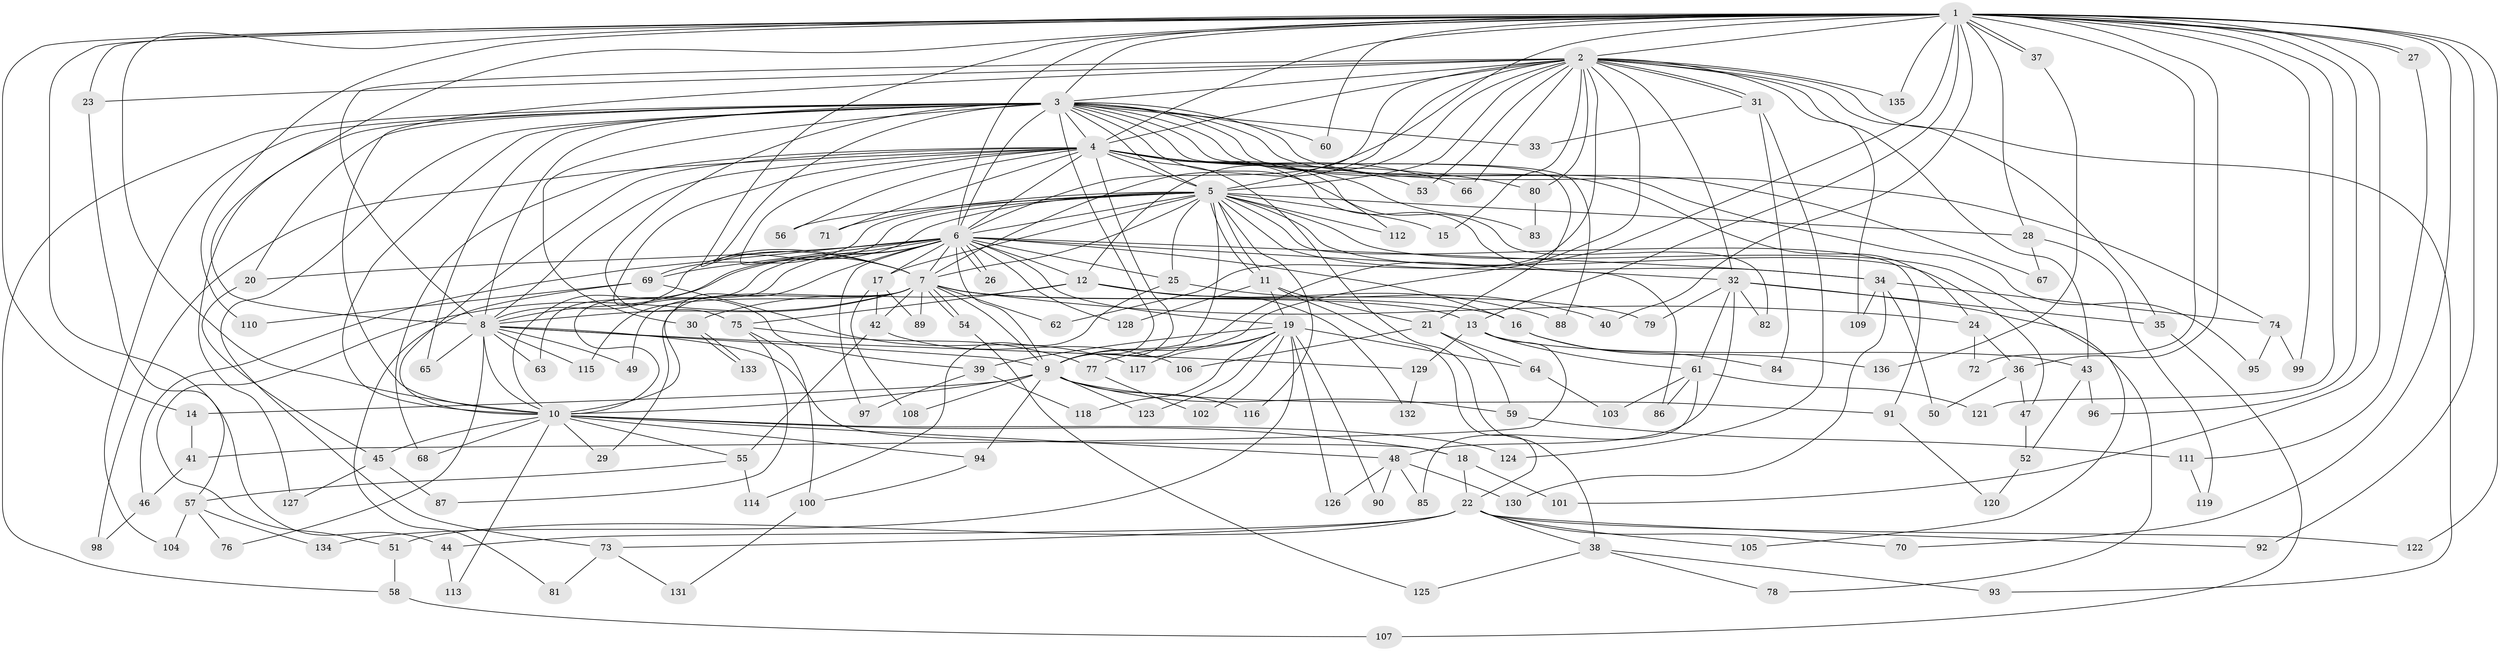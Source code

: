 // coarse degree distribution, {19: 0.014705882352941176, 20: 0.014705882352941176, 2: 0.5294117647058824, 4: 0.07352941176470588, 3: 0.11764705882352941, 10: 0.04411764705882353, 1: 0.11764705882352941, 5: 0.014705882352941176, 6: 0.014705882352941176, 9: 0.029411764705882353, 23: 0.014705882352941176, 21: 0.014705882352941176}
// Generated by graph-tools (version 1.1) at 2025/47/03/04/25 21:47:29]
// undirected, 136 vertices, 297 edges
graph export_dot {
graph [start="1"]
  node [color=gray90,style=filled];
  1;
  2;
  3;
  4;
  5;
  6;
  7;
  8;
  9;
  10;
  11;
  12;
  13;
  14;
  15;
  16;
  17;
  18;
  19;
  20;
  21;
  22;
  23;
  24;
  25;
  26;
  27;
  28;
  29;
  30;
  31;
  32;
  33;
  34;
  35;
  36;
  37;
  38;
  39;
  40;
  41;
  42;
  43;
  44;
  45;
  46;
  47;
  48;
  49;
  50;
  51;
  52;
  53;
  54;
  55;
  56;
  57;
  58;
  59;
  60;
  61;
  62;
  63;
  64;
  65;
  66;
  67;
  68;
  69;
  70;
  71;
  72;
  73;
  74;
  75;
  76;
  77;
  78;
  79;
  80;
  81;
  82;
  83;
  84;
  85;
  86;
  87;
  88;
  89;
  90;
  91;
  92;
  93;
  94;
  95;
  96;
  97;
  98;
  99;
  100;
  101;
  102;
  103;
  104;
  105;
  106;
  107;
  108;
  109;
  110;
  111;
  112;
  113;
  114;
  115;
  116;
  117;
  118;
  119;
  120;
  121;
  122;
  123;
  124;
  125;
  126;
  127;
  128;
  129;
  130;
  131;
  132;
  133;
  134;
  135;
  136;
  1 -- 2;
  1 -- 3;
  1 -- 4;
  1 -- 5;
  1 -- 6;
  1 -- 7;
  1 -- 8;
  1 -- 9;
  1 -- 10;
  1 -- 13;
  1 -- 14;
  1 -- 23;
  1 -- 27;
  1 -- 27;
  1 -- 28;
  1 -- 36;
  1 -- 37;
  1 -- 37;
  1 -- 40;
  1 -- 44;
  1 -- 60;
  1 -- 70;
  1 -- 72;
  1 -- 92;
  1 -- 96;
  1 -- 99;
  1 -- 101;
  1 -- 110;
  1 -- 121;
  1 -- 122;
  1 -- 135;
  2 -- 3;
  2 -- 4;
  2 -- 5;
  2 -- 6;
  2 -- 7;
  2 -- 8;
  2 -- 9;
  2 -- 10;
  2 -- 12;
  2 -- 15;
  2 -- 23;
  2 -- 31;
  2 -- 31;
  2 -- 32;
  2 -- 35;
  2 -- 43;
  2 -- 53;
  2 -- 62;
  2 -- 66;
  2 -- 80;
  2 -- 93;
  2 -- 109;
  2 -- 135;
  3 -- 4;
  3 -- 5;
  3 -- 6;
  3 -- 7;
  3 -- 8;
  3 -- 9;
  3 -- 10;
  3 -- 20;
  3 -- 21;
  3 -- 24;
  3 -- 30;
  3 -- 33;
  3 -- 58;
  3 -- 60;
  3 -- 65;
  3 -- 67;
  3 -- 73;
  3 -- 74;
  3 -- 75;
  3 -- 88;
  3 -- 95;
  3 -- 104;
  3 -- 112;
  3 -- 127;
  4 -- 5;
  4 -- 6;
  4 -- 7;
  4 -- 8;
  4 -- 9;
  4 -- 10;
  4 -- 38;
  4 -- 39;
  4 -- 53;
  4 -- 56;
  4 -- 66;
  4 -- 68;
  4 -- 71;
  4 -- 80;
  4 -- 82;
  4 -- 83;
  4 -- 86;
  4 -- 98;
  5 -- 6;
  5 -- 7;
  5 -- 8;
  5 -- 9;
  5 -- 10;
  5 -- 11;
  5 -- 11;
  5 -- 15;
  5 -- 17;
  5 -- 25;
  5 -- 28;
  5 -- 34;
  5 -- 47;
  5 -- 56;
  5 -- 69;
  5 -- 71;
  5 -- 91;
  5 -- 105;
  5 -- 112;
  5 -- 116;
  6 -- 7;
  6 -- 8;
  6 -- 9;
  6 -- 10;
  6 -- 12;
  6 -- 16;
  6 -- 17;
  6 -- 19;
  6 -- 20;
  6 -- 25;
  6 -- 26;
  6 -- 26;
  6 -- 29;
  6 -- 32;
  6 -- 34;
  6 -- 46;
  6 -- 63;
  6 -- 69;
  6 -- 97;
  6 -- 128;
  7 -- 8;
  7 -- 9;
  7 -- 10;
  7 -- 13;
  7 -- 16;
  7 -- 24;
  7 -- 42;
  7 -- 49;
  7 -- 51;
  7 -- 54;
  7 -- 54;
  7 -- 62;
  7 -- 79;
  7 -- 89;
  7 -- 115;
  8 -- 9;
  8 -- 10;
  8 -- 18;
  8 -- 49;
  8 -- 63;
  8 -- 65;
  8 -- 76;
  8 -- 115;
  8 -- 129;
  9 -- 10;
  9 -- 14;
  9 -- 59;
  9 -- 91;
  9 -- 94;
  9 -- 108;
  9 -- 116;
  9 -- 123;
  10 -- 18;
  10 -- 29;
  10 -- 45;
  10 -- 48;
  10 -- 55;
  10 -- 68;
  10 -- 94;
  10 -- 113;
  10 -- 124;
  11 -- 19;
  11 -- 21;
  11 -- 22;
  11 -- 128;
  12 -- 30;
  12 -- 75;
  12 -- 88;
  12 -- 132;
  13 -- 41;
  13 -- 43;
  13 -- 61;
  13 -- 129;
  14 -- 41;
  16 -- 84;
  16 -- 136;
  17 -- 42;
  17 -- 89;
  17 -- 108;
  18 -- 22;
  18 -- 101;
  19 -- 39;
  19 -- 64;
  19 -- 77;
  19 -- 90;
  19 -- 102;
  19 -- 117;
  19 -- 118;
  19 -- 123;
  19 -- 126;
  19 -- 134;
  20 -- 45;
  21 -- 59;
  21 -- 64;
  21 -- 106;
  22 -- 38;
  22 -- 44;
  22 -- 51;
  22 -- 70;
  22 -- 73;
  22 -- 92;
  22 -- 105;
  22 -- 122;
  23 -- 57;
  24 -- 36;
  24 -- 72;
  25 -- 40;
  25 -- 114;
  27 -- 111;
  28 -- 67;
  28 -- 119;
  30 -- 133;
  30 -- 133;
  31 -- 33;
  31 -- 84;
  31 -- 124;
  32 -- 35;
  32 -- 48;
  32 -- 61;
  32 -- 78;
  32 -- 79;
  32 -- 82;
  34 -- 50;
  34 -- 74;
  34 -- 109;
  34 -- 130;
  35 -- 107;
  36 -- 47;
  36 -- 50;
  37 -- 136;
  38 -- 78;
  38 -- 93;
  38 -- 125;
  39 -- 97;
  39 -- 118;
  41 -- 46;
  42 -- 55;
  42 -- 106;
  43 -- 52;
  43 -- 96;
  44 -- 113;
  45 -- 87;
  45 -- 127;
  46 -- 98;
  47 -- 52;
  48 -- 85;
  48 -- 90;
  48 -- 126;
  48 -- 130;
  51 -- 58;
  52 -- 120;
  54 -- 125;
  55 -- 57;
  55 -- 114;
  57 -- 76;
  57 -- 104;
  57 -- 134;
  58 -- 107;
  59 -- 111;
  61 -- 85;
  61 -- 86;
  61 -- 103;
  61 -- 121;
  64 -- 103;
  69 -- 81;
  69 -- 110;
  69 -- 117;
  73 -- 81;
  73 -- 131;
  74 -- 95;
  74 -- 99;
  75 -- 77;
  75 -- 87;
  75 -- 100;
  77 -- 102;
  80 -- 83;
  91 -- 120;
  94 -- 100;
  100 -- 131;
  111 -- 119;
  129 -- 132;
}
